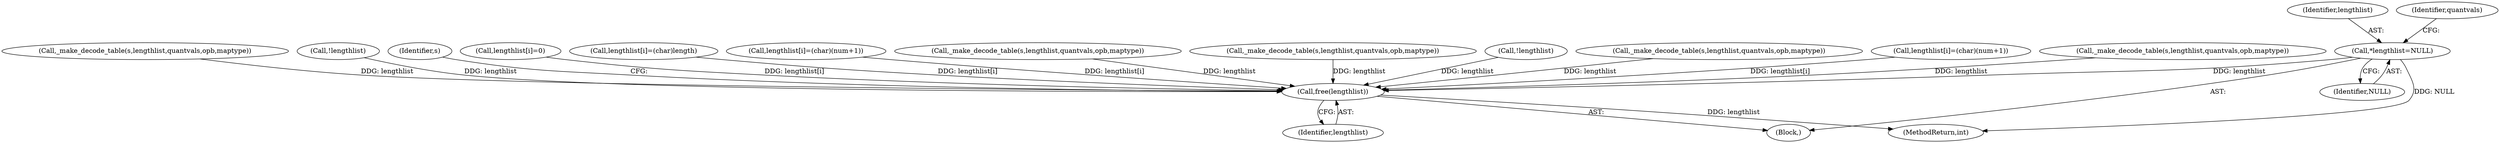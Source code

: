 digraph "0_Android_eeb4e45d5683f88488c083ecf142dc89bc3f0b47_8@pointer" {
"1000133" [label="(Call,*lengthlist=NULL)"];
"1001168" [label="(Call,free(lengthlist))"];
"1001177" [label="(MethodReturn,int)"];
"1001169" [label="(Identifier,lengthlist)"];
"1001168" [label="(Call,free(lengthlist))"];
"1000131" [label="(Block,)"];
"1000134" [label="(Identifier,lengthlist)"];
"1000970" [label="(Call,_make_decode_table(s,lengthlist,quantvals,opb,maptype))"];
"1000404" [label="(Call,!lengthlist)"];
"1001172" [label="(Identifier,s)"];
"1000312" [label="(Call,lengthlist[i]=0)"];
"1000451" [label="(Call,lengthlist[i]=(char)length)"];
"1000283" [label="(Call,lengthlist[i]=(char)(num+1))"];
"1000893" [label="(Call,_make_decode_table(s,lengthlist,quantvals,opb,maptype))"];
"1000733" [label="(Call,_make_decode_table(s,lengthlist,quantvals,opb,maptype))"];
"1000246" [label="(Call,!lengthlist)"];
"1000133" [label="(Call,*lengthlist=NULL)"];
"1000138" [label="(Identifier,quantvals)"];
"1001021" [label="(Call,_make_decode_table(s,lengthlist,quantvals,opb,maptype))"];
"1000350" [label="(Call,lengthlist[i]=(char)(num+1))"];
"1000135" [label="(Identifier,NULL)"];
"1000573" [label="(Call,_make_decode_table(s,lengthlist,quantvals,opb,maptype))"];
"1000133" -> "1000131"  [label="AST: "];
"1000133" -> "1000135"  [label="CFG: "];
"1000134" -> "1000133"  [label="AST: "];
"1000135" -> "1000133"  [label="AST: "];
"1000138" -> "1000133"  [label="CFG: "];
"1000133" -> "1001177"  [label="DDG: NULL"];
"1000133" -> "1001168"  [label="DDG: lengthlist"];
"1001168" -> "1000131"  [label="AST: "];
"1001168" -> "1001169"  [label="CFG: "];
"1001169" -> "1001168"  [label="AST: "];
"1001172" -> "1001168"  [label="CFG: "];
"1001168" -> "1001177"  [label="DDG: lengthlist"];
"1000573" -> "1001168"  [label="DDG: lengthlist"];
"1000970" -> "1001168"  [label="DDG: lengthlist"];
"1000404" -> "1001168"  [label="DDG: lengthlist"];
"1000283" -> "1001168"  [label="DDG: lengthlist[i]"];
"1000893" -> "1001168"  [label="DDG: lengthlist"];
"1000312" -> "1001168"  [label="DDG: lengthlist[i]"];
"1000451" -> "1001168"  [label="DDG: lengthlist[i]"];
"1001021" -> "1001168"  [label="DDG: lengthlist"];
"1000246" -> "1001168"  [label="DDG: lengthlist"];
"1000733" -> "1001168"  [label="DDG: lengthlist"];
"1000350" -> "1001168"  [label="DDG: lengthlist[i]"];
}
